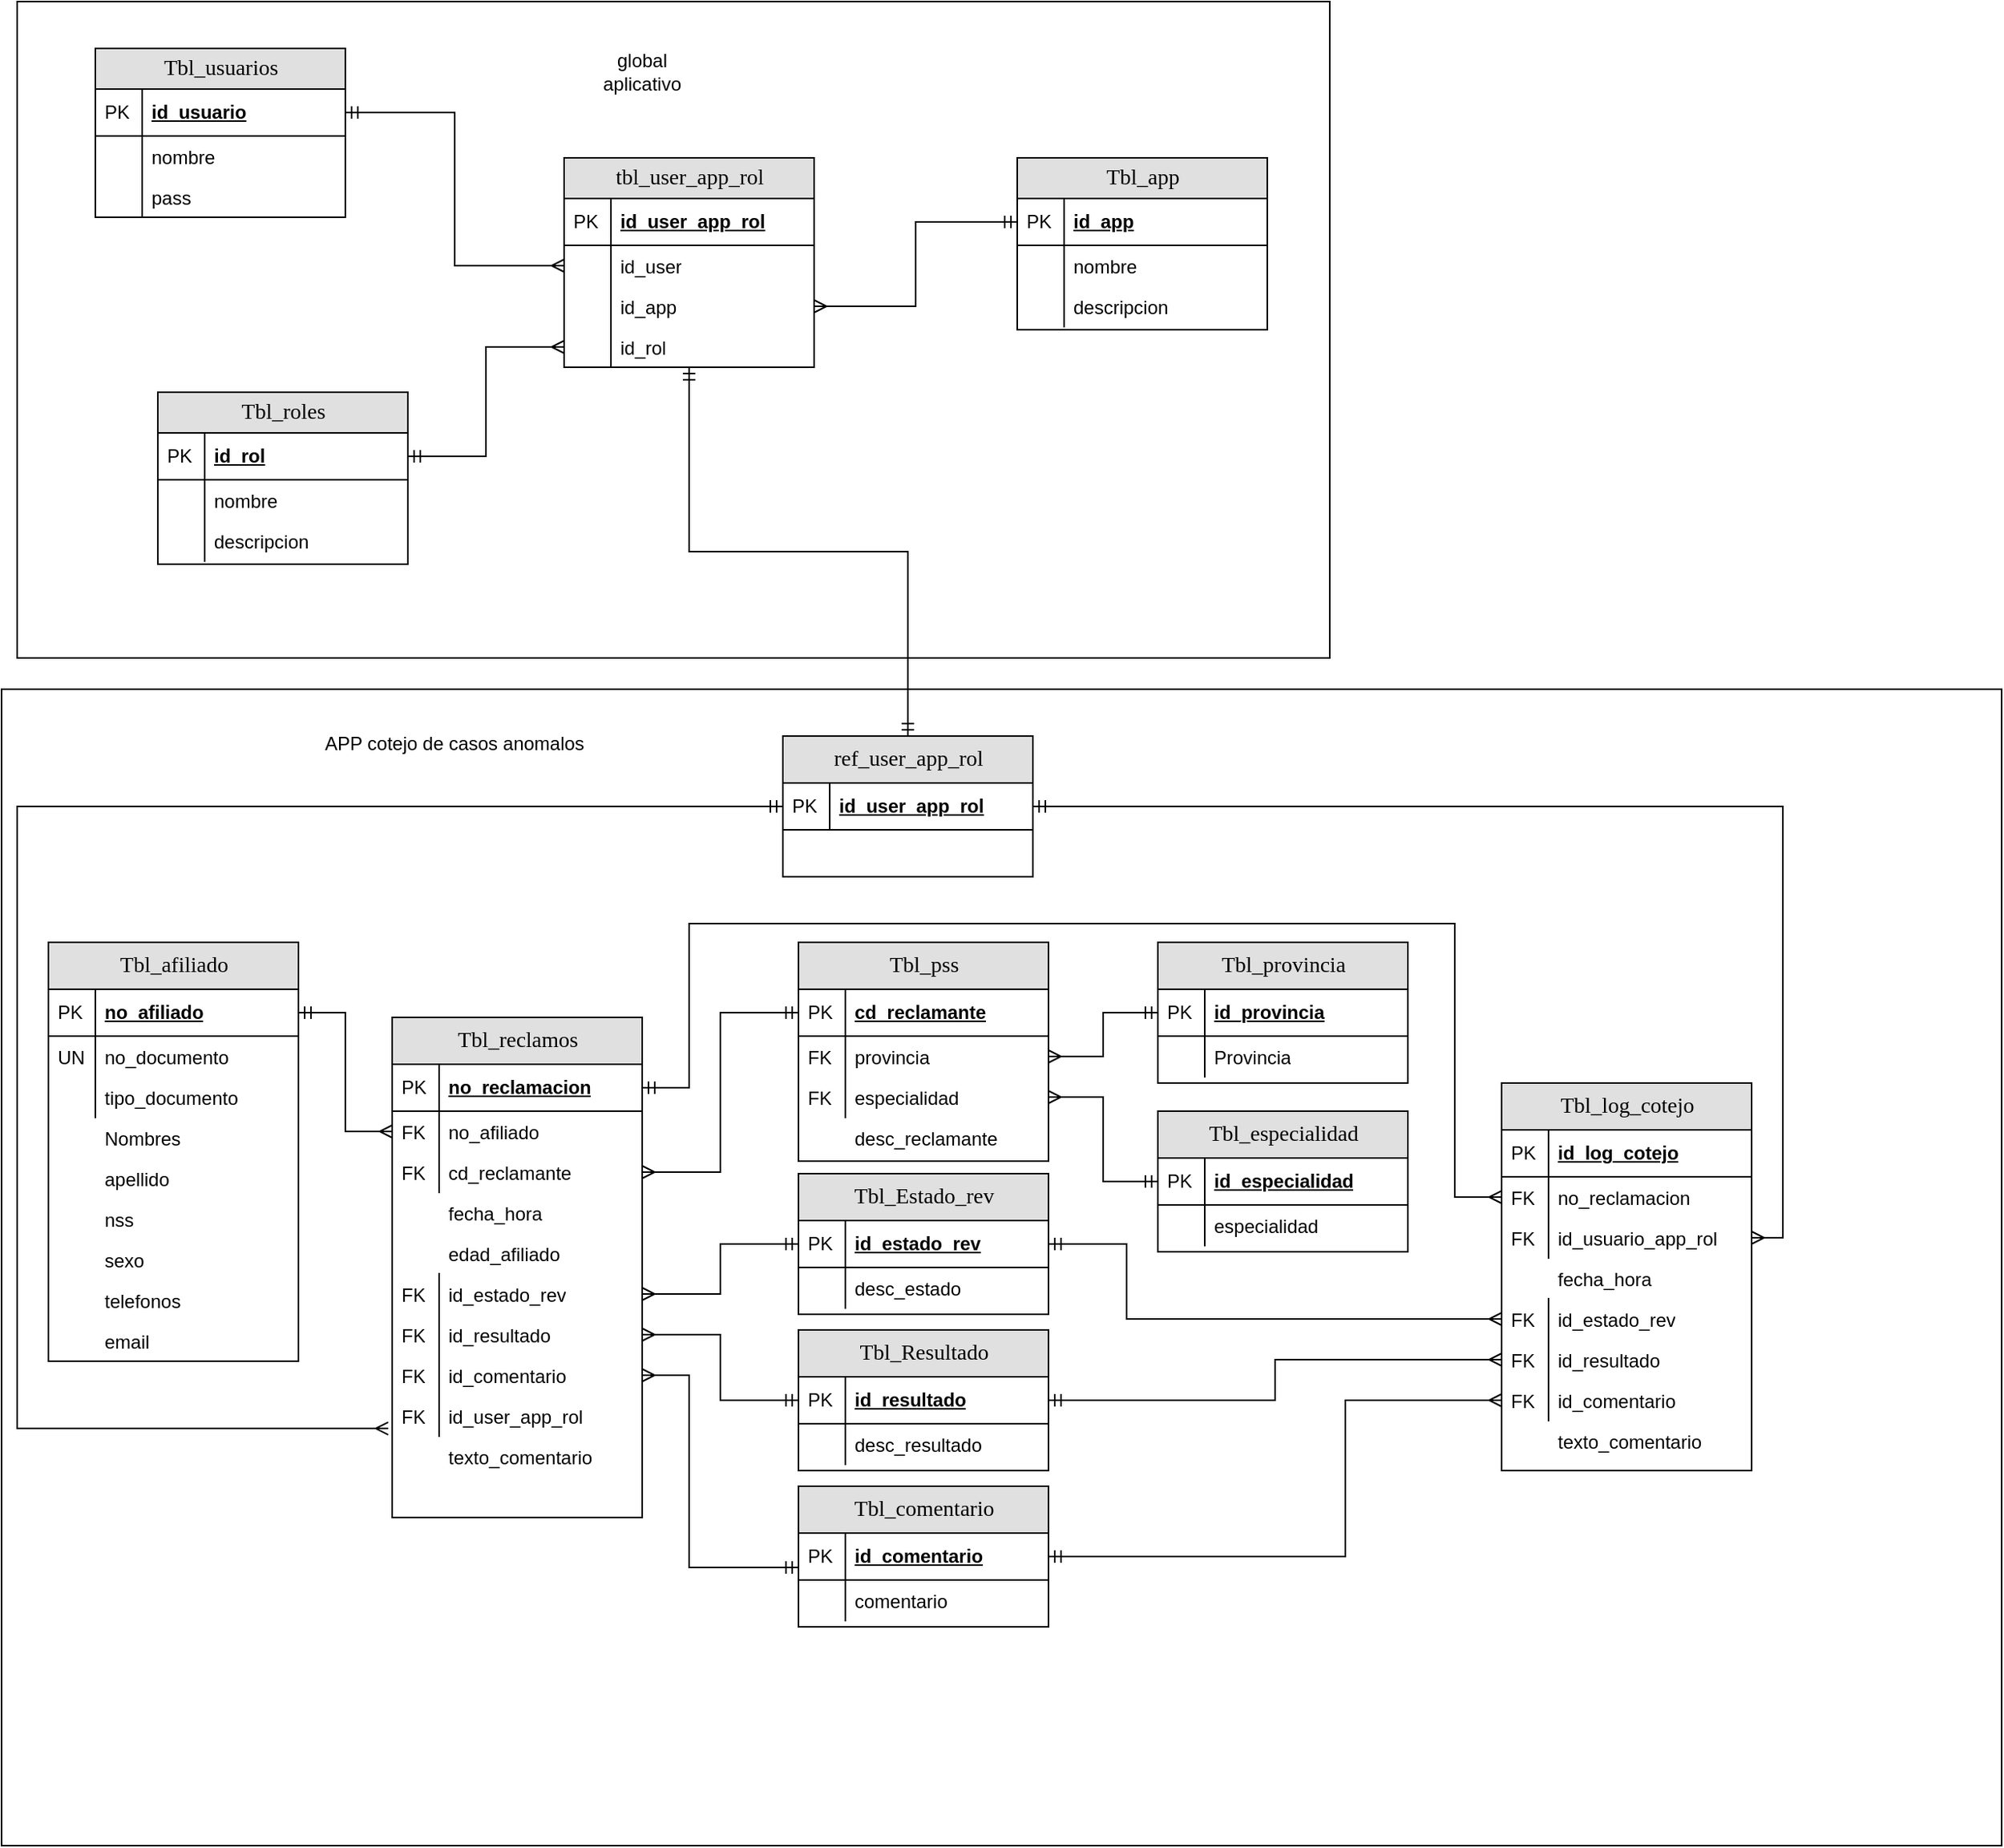 <mxfile version="20.4.0" type="github">
  <diagram name="Page-1" id="e56a1550-8fbb-45ad-956c-1786394a9013">
    <mxGraphModel dx="2089" dy="551" grid="1" gridSize="10" guides="1" tooltips="1" connect="1" arrows="1" fold="1" page="1" pageScale="1" pageWidth="1100" pageHeight="850" background="none" math="0" shadow="0">
      <root>
        <mxCell id="0" />
        <mxCell id="1" parent="0" />
        <mxCell id="L7AcIpmexxiLPB3PAzDh-18" value="" style="rounded=0;whiteSpace=wrap;html=1;" parent="1" vertex="1">
          <mxGeometry x="-40" y="440" width="1280" height="740" as="geometry" />
        </mxCell>
        <mxCell id="L7AcIpmexxiLPB3PAzDh-16" value="" style="rounded=0;whiteSpace=wrap;html=1;" parent="1" vertex="1">
          <mxGeometry x="-30" width="840" height="420" as="geometry" />
        </mxCell>
        <mxCell id="2e49270ec7c68f3f-8" value="Tbl_app" style="swimlane;html=1;fontStyle=0;childLayout=stackLayout;horizontal=1;startSize=26;fillColor=#e0e0e0;horizontalStack=0;resizeParent=1;resizeLast=0;collapsible=1;marginBottom=0;swimlaneFillColor=#ffffff;align=center;rounded=0;shadow=0;comic=0;labelBackgroundColor=none;strokeWidth=1;fontFamily=Verdana;fontSize=14;swimlaneLine=1;" parent="1" vertex="1">
          <mxGeometry x="610" y="100" width="160" height="110" as="geometry" />
        </mxCell>
        <mxCell id="2e49270ec7c68f3f-9" value="id_app" style="shape=partialRectangle;top=0;left=0;right=0;bottom=1;html=1;align=left;verticalAlign=middle;fillColor=none;spacingLeft=34;spacingRight=4;whiteSpace=wrap;overflow=hidden;rotatable=0;points=[[0,0.5],[1,0.5]];portConstraint=eastwest;dropTarget=0;fontStyle=5;" parent="2e49270ec7c68f3f-8" vertex="1">
          <mxGeometry y="26" width="160" height="30" as="geometry" />
        </mxCell>
        <mxCell id="2e49270ec7c68f3f-10" value="PK" style="shape=partialRectangle;top=0;left=0;bottom=0;html=1;fillColor=none;align=left;verticalAlign=middle;spacingLeft=4;spacingRight=4;whiteSpace=wrap;overflow=hidden;rotatable=0;points=[];portConstraint=eastwest;part=1;" parent="2e49270ec7c68f3f-9" vertex="1" connectable="0">
          <mxGeometry width="30" height="30" as="geometry" />
        </mxCell>
        <mxCell id="2e49270ec7c68f3f-11" value="nombre" style="shape=partialRectangle;top=0;left=0;right=0;bottom=0;html=1;align=left;verticalAlign=top;fillColor=none;spacingLeft=34;spacingRight=4;whiteSpace=wrap;overflow=hidden;rotatable=0;points=[[0,0.5],[1,0.5]];portConstraint=eastwest;dropTarget=0;" parent="2e49270ec7c68f3f-8" vertex="1">
          <mxGeometry y="56" width="160" height="26" as="geometry" />
        </mxCell>
        <mxCell id="2e49270ec7c68f3f-12" value="" style="shape=partialRectangle;top=0;left=0;bottom=0;html=1;fillColor=none;align=left;verticalAlign=top;spacingLeft=4;spacingRight=4;whiteSpace=wrap;overflow=hidden;rotatable=0;points=[];portConstraint=eastwest;part=1;" parent="2e49270ec7c68f3f-11" vertex="1" connectable="0">
          <mxGeometry width="30" height="26" as="geometry" />
        </mxCell>
        <mxCell id="2e49270ec7c68f3f-13" value="descripcion" style="shape=partialRectangle;top=0;left=0;right=0;bottom=0;html=1;align=left;verticalAlign=top;fillColor=none;spacingLeft=34;spacingRight=4;whiteSpace=wrap;overflow=hidden;rotatable=0;points=[[0,0.5],[1,0.5]];portConstraint=eastwest;dropTarget=0;" parent="2e49270ec7c68f3f-8" vertex="1">
          <mxGeometry y="82" width="160" height="26" as="geometry" />
        </mxCell>
        <mxCell id="2e49270ec7c68f3f-14" value="" style="shape=partialRectangle;top=0;left=0;bottom=0;html=1;fillColor=none;align=left;verticalAlign=top;spacingLeft=4;spacingRight=4;whiteSpace=wrap;overflow=hidden;rotatable=0;points=[];portConstraint=eastwest;part=1;" parent="2e49270ec7c68f3f-13" vertex="1" connectable="0">
          <mxGeometry width="30" height="26" as="geometry" />
        </mxCell>
        <mxCell id="2e49270ec7c68f3f-19" value="Tbl_roles" style="swimlane;html=1;fontStyle=0;childLayout=stackLayout;horizontal=1;startSize=26;fillColor=#e0e0e0;horizontalStack=0;resizeParent=1;resizeLast=0;collapsible=1;marginBottom=0;swimlaneFillColor=#ffffff;align=center;rounded=0;shadow=0;comic=0;labelBackgroundColor=none;strokeWidth=1;fontFamily=Verdana;fontSize=14" parent="1" vertex="1">
          <mxGeometry x="60" y="250" width="160" height="110" as="geometry" />
        </mxCell>
        <mxCell id="2e49270ec7c68f3f-20" value="id_rol" style="shape=partialRectangle;top=0;left=0;right=0;bottom=1;html=1;align=left;verticalAlign=middle;fillColor=none;spacingLeft=34;spacingRight=4;whiteSpace=wrap;overflow=hidden;rotatable=0;points=[[0,0.5],[1,0.5]];portConstraint=eastwest;dropTarget=0;fontStyle=5;" parent="2e49270ec7c68f3f-19" vertex="1">
          <mxGeometry y="26" width="160" height="30" as="geometry" />
        </mxCell>
        <mxCell id="2e49270ec7c68f3f-21" value="PK" style="shape=partialRectangle;top=0;left=0;bottom=0;html=1;fillColor=none;align=left;verticalAlign=middle;spacingLeft=4;spacingRight=4;whiteSpace=wrap;overflow=hidden;rotatable=0;points=[];portConstraint=eastwest;part=1;" parent="2e49270ec7c68f3f-20" vertex="1" connectable="0">
          <mxGeometry width="30" height="30" as="geometry" />
        </mxCell>
        <mxCell id="2e49270ec7c68f3f-22" value="nombre" style="shape=partialRectangle;top=0;left=0;right=0;bottom=0;html=1;align=left;verticalAlign=top;fillColor=none;spacingLeft=34;spacingRight=4;whiteSpace=wrap;overflow=hidden;rotatable=0;points=[[0,0.5],[1,0.5]];portConstraint=eastwest;dropTarget=0;" parent="2e49270ec7c68f3f-19" vertex="1">
          <mxGeometry y="56" width="160" height="26" as="geometry" />
        </mxCell>
        <mxCell id="2e49270ec7c68f3f-23" value="" style="shape=partialRectangle;top=0;left=0;bottom=0;html=1;fillColor=none;align=left;verticalAlign=top;spacingLeft=4;spacingRight=4;whiteSpace=wrap;overflow=hidden;rotatable=0;points=[];portConstraint=eastwest;part=1;" parent="2e49270ec7c68f3f-22" vertex="1" connectable="0">
          <mxGeometry width="30" height="26" as="geometry" />
        </mxCell>
        <mxCell id="2e49270ec7c68f3f-24" value="descripcion" style="shape=partialRectangle;top=0;left=0;right=0;bottom=0;html=1;align=left;verticalAlign=top;fillColor=none;spacingLeft=34;spacingRight=4;whiteSpace=wrap;overflow=hidden;rotatable=0;points=[[0,0.5],[1,0.5]];portConstraint=eastwest;dropTarget=0;" parent="2e49270ec7c68f3f-19" vertex="1">
          <mxGeometry y="82" width="160" height="26" as="geometry" />
        </mxCell>
        <mxCell id="2e49270ec7c68f3f-25" value="" style="shape=partialRectangle;top=0;left=0;bottom=0;html=1;fillColor=none;align=left;verticalAlign=top;spacingLeft=4;spacingRight=4;whiteSpace=wrap;overflow=hidden;rotatable=0;points=[];portConstraint=eastwest;part=1;" parent="2e49270ec7c68f3f-24" vertex="1" connectable="0">
          <mxGeometry width="30" height="26" as="geometry" />
        </mxCell>
        <mxCell id="L7AcIpmexxiLPB3PAzDh-12" style="edgeStyle=orthogonalEdgeStyle;rounded=0;orthogonalLoop=1;jettySize=auto;html=1;strokeColor=default;endArrow=ERmany;endFill=0;startArrow=ERmandOne;startFill=0;exitX=1;exitY=0.5;exitDx=0;exitDy=0;" parent="1" source="2e49270ec7c68f3f-81" target="L7AcIpmexxiLPB3PAzDh-4" edge="1">
          <mxGeometry relative="1" as="geometry">
            <Array as="points">
              <mxPoint x="250" y="71" />
              <mxPoint x="250" y="169" />
            </Array>
          </mxGeometry>
        </mxCell>
        <mxCell id="2e49270ec7c68f3f-80" value="Tbl_usuarios" style="swimlane;html=1;fontStyle=0;childLayout=stackLayout;horizontal=1;startSize=26;fillColor=#e0e0e0;horizontalStack=0;resizeParent=1;resizeLast=0;collapsible=1;marginBottom=0;swimlaneFillColor=#ffffff;align=center;rounded=0;shadow=0;comic=0;labelBackgroundColor=none;strokeWidth=1;fontFamily=Verdana;fontSize=14" parent="1" vertex="1">
          <mxGeometry x="20" y="30" width="160" height="108" as="geometry" />
        </mxCell>
        <mxCell id="2e49270ec7c68f3f-81" value="id_usuario" style="shape=partialRectangle;top=0;left=0;right=0;bottom=1;html=1;align=left;verticalAlign=middle;fillColor=none;spacingLeft=34;spacingRight=4;whiteSpace=wrap;overflow=hidden;rotatable=0;points=[[0,0.5],[1,0.5]];portConstraint=eastwest;dropTarget=0;fontStyle=5;" parent="2e49270ec7c68f3f-80" vertex="1">
          <mxGeometry y="26" width="160" height="30" as="geometry" />
        </mxCell>
        <mxCell id="2e49270ec7c68f3f-82" value="PK" style="shape=partialRectangle;top=0;left=0;bottom=0;html=1;fillColor=none;align=left;verticalAlign=middle;spacingLeft=4;spacingRight=4;whiteSpace=wrap;overflow=hidden;rotatable=0;points=[];portConstraint=eastwest;part=1;" parent="2e49270ec7c68f3f-81" vertex="1" connectable="0">
          <mxGeometry width="30" height="30" as="geometry" />
        </mxCell>
        <mxCell id="2e49270ec7c68f3f-83" value="nombre" style="shape=partialRectangle;top=0;left=0;right=0;bottom=0;html=1;align=left;verticalAlign=top;fillColor=none;spacingLeft=34;spacingRight=4;whiteSpace=wrap;overflow=hidden;rotatable=0;points=[[0,0.5],[1,0.5]];portConstraint=eastwest;dropTarget=0;" parent="2e49270ec7c68f3f-80" vertex="1">
          <mxGeometry y="56" width="160" height="26" as="geometry" />
        </mxCell>
        <mxCell id="2e49270ec7c68f3f-84" value="" style="shape=partialRectangle;top=0;left=0;bottom=0;html=1;fillColor=none;align=left;verticalAlign=top;spacingLeft=4;spacingRight=4;whiteSpace=wrap;overflow=hidden;rotatable=0;points=[];portConstraint=eastwest;part=1;" parent="2e49270ec7c68f3f-83" vertex="1" connectable="0">
          <mxGeometry width="30" height="26" as="geometry" />
        </mxCell>
        <mxCell id="2e49270ec7c68f3f-85" value="pass" style="shape=partialRectangle;top=0;left=0;right=0;bottom=0;html=1;align=left;verticalAlign=top;fillColor=none;spacingLeft=34;spacingRight=4;whiteSpace=wrap;overflow=hidden;rotatable=0;points=[[0,0.5],[1,0.5]];portConstraint=eastwest;dropTarget=0;" parent="2e49270ec7c68f3f-80" vertex="1">
          <mxGeometry y="82" width="160" height="26" as="geometry" />
        </mxCell>
        <mxCell id="2e49270ec7c68f3f-86" value="" style="shape=partialRectangle;top=0;left=0;bottom=0;html=1;fillColor=none;align=left;verticalAlign=top;spacingLeft=4;spacingRight=4;whiteSpace=wrap;overflow=hidden;rotatable=0;points=[];portConstraint=eastwest;part=1;" parent="2e49270ec7c68f3f-85" vertex="1" connectable="0">
          <mxGeometry width="30" height="26" as="geometry" />
        </mxCell>
        <mxCell id="FciykkPX_M9olbST1Qr6-123" style="edgeStyle=orthogonalEdgeStyle;rounded=0;orthogonalLoop=1;jettySize=auto;html=1;startArrow=ERmandOne;startFill=0;endArrow=ERmandOne;endFill=0;" edge="1" parent="1" source="L7AcIpmexxiLPB3PAzDh-1" target="FciykkPX_M9olbST1Qr6-114">
          <mxGeometry relative="1" as="geometry" />
        </mxCell>
        <mxCell id="L7AcIpmexxiLPB3PAzDh-1" value="tbl_user_app_rol" style="swimlane;html=1;fontStyle=0;childLayout=stackLayout;horizontal=1;startSize=26;fillColor=#e0e0e0;horizontalStack=0;resizeParent=1;resizeLast=0;collapsible=1;marginBottom=0;swimlaneFillColor=#ffffff;align=center;rounded=0;shadow=0;comic=0;labelBackgroundColor=none;strokeWidth=1;fontFamily=Verdana;fontSize=14" parent="1" vertex="1">
          <mxGeometry x="320" y="100" width="160" height="134" as="geometry" />
        </mxCell>
        <mxCell id="L7AcIpmexxiLPB3PAzDh-2" value="id_user_app_rol" style="shape=partialRectangle;top=0;left=0;right=0;bottom=1;html=1;align=left;verticalAlign=middle;fillColor=none;spacingLeft=34;spacingRight=4;whiteSpace=wrap;overflow=hidden;rotatable=0;points=[[0,0.5],[1,0.5]];portConstraint=eastwest;dropTarget=0;fontStyle=5;" parent="L7AcIpmexxiLPB3PAzDh-1" vertex="1">
          <mxGeometry y="26" width="160" height="30" as="geometry" />
        </mxCell>
        <mxCell id="L7AcIpmexxiLPB3PAzDh-3" value="PK" style="shape=partialRectangle;top=0;left=0;bottom=0;html=1;fillColor=none;align=left;verticalAlign=middle;spacingLeft=4;spacingRight=4;whiteSpace=wrap;overflow=hidden;rotatable=0;points=[];portConstraint=eastwest;part=1;" parent="L7AcIpmexxiLPB3PAzDh-2" vertex="1" connectable="0">
          <mxGeometry width="30" height="30" as="geometry" />
        </mxCell>
        <mxCell id="L7AcIpmexxiLPB3PAzDh-4" value="id_user" style="shape=partialRectangle;top=0;left=0;right=0;bottom=0;html=1;align=left;verticalAlign=top;fillColor=none;spacingLeft=34;spacingRight=4;whiteSpace=wrap;overflow=hidden;rotatable=0;points=[[0,0.5],[1,0.5]];portConstraint=eastwest;dropTarget=0;" parent="L7AcIpmexxiLPB3PAzDh-1" vertex="1">
          <mxGeometry y="56" width="160" height="26" as="geometry" />
        </mxCell>
        <mxCell id="L7AcIpmexxiLPB3PAzDh-5" value="" style="shape=partialRectangle;top=0;left=0;bottom=0;html=1;fillColor=none;align=left;verticalAlign=top;spacingLeft=4;spacingRight=4;whiteSpace=wrap;overflow=hidden;rotatable=0;points=[];portConstraint=eastwest;part=1;" parent="L7AcIpmexxiLPB3PAzDh-4" vertex="1" connectable="0">
          <mxGeometry width="30" height="26" as="geometry" />
        </mxCell>
        <mxCell id="L7AcIpmexxiLPB3PAzDh-6" value="id_app" style="shape=partialRectangle;top=0;left=0;right=0;bottom=0;html=1;align=left;verticalAlign=top;fillColor=none;spacingLeft=34;spacingRight=4;whiteSpace=wrap;overflow=hidden;rotatable=0;points=[[0,0.5],[1,0.5]];portConstraint=eastwest;dropTarget=0;" parent="L7AcIpmexxiLPB3PAzDh-1" vertex="1">
          <mxGeometry y="82" width="160" height="26" as="geometry" />
        </mxCell>
        <mxCell id="L7AcIpmexxiLPB3PAzDh-7" value="" style="shape=partialRectangle;top=0;left=0;bottom=0;html=1;fillColor=none;align=left;verticalAlign=top;spacingLeft=4;spacingRight=4;whiteSpace=wrap;overflow=hidden;rotatable=0;points=[];portConstraint=eastwest;part=1;" parent="L7AcIpmexxiLPB3PAzDh-6" vertex="1" connectable="0">
          <mxGeometry width="30" height="26" as="geometry" />
        </mxCell>
        <mxCell id="L7AcIpmexxiLPB3PAzDh-8" value="id_rol" style="shape=partialRectangle;top=0;left=0;right=0;bottom=0;html=1;align=left;verticalAlign=top;fillColor=none;spacingLeft=34;spacingRight=4;whiteSpace=wrap;overflow=hidden;rotatable=0;points=[[0,0.5],[1,0.5]];portConstraint=eastwest;dropTarget=0;" parent="L7AcIpmexxiLPB3PAzDh-1" vertex="1">
          <mxGeometry y="108" width="160" height="26" as="geometry" />
        </mxCell>
        <mxCell id="L7AcIpmexxiLPB3PAzDh-9" value="" style="shape=partialRectangle;top=0;left=0;bottom=0;html=1;fillColor=none;align=left;verticalAlign=top;spacingLeft=4;spacingRight=4;whiteSpace=wrap;overflow=hidden;rotatable=0;points=[];portConstraint=eastwest;part=1;" parent="L7AcIpmexxiLPB3PAzDh-8" vertex="1" connectable="0">
          <mxGeometry width="30" height="26" as="geometry" />
        </mxCell>
        <mxCell id="L7AcIpmexxiLPB3PAzDh-13" style="edgeStyle=orthogonalEdgeStyle;rounded=0;orthogonalLoop=1;jettySize=auto;html=1;entryX=1;entryY=0.5;entryDx=0;entryDy=0;startArrow=ERmandOne;startFill=0;endArrow=ERmany;endFill=0;strokeColor=default;" parent="1" source="2e49270ec7c68f3f-9" target="L7AcIpmexxiLPB3PAzDh-6" edge="1">
          <mxGeometry relative="1" as="geometry" />
        </mxCell>
        <mxCell id="L7AcIpmexxiLPB3PAzDh-14" style="edgeStyle=orthogonalEdgeStyle;rounded=0;orthogonalLoop=1;jettySize=auto;html=1;entryX=0;entryY=0.5;entryDx=0;entryDy=0;startArrow=ERmandOne;startFill=0;endArrow=ERmany;endFill=0;strokeColor=default;" parent="1" source="2e49270ec7c68f3f-20" target="L7AcIpmexxiLPB3PAzDh-8" edge="1">
          <mxGeometry relative="1" as="geometry" />
        </mxCell>
        <mxCell id="L7AcIpmexxiLPB3PAzDh-17" value="global aplicativo" style="text;html=1;strokeColor=none;fillColor=none;align=center;verticalAlign=middle;whiteSpace=wrap;rounded=0;" parent="1" vertex="1">
          <mxGeometry x="340" y="30" width="60" height="30" as="geometry" />
        </mxCell>
        <mxCell id="L7AcIpmexxiLPB3PAzDh-19" value="APP cotejo de casos anomalos" style="text;html=1;strokeColor=none;fillColor=none;align=center;verticalAlign=middle;whiteSpace=wrap;rounded=0;" parent="1" vertex="1">
          <mxGeometry x="160" y="460" width="180" height="30" as="geometry" />
        </mxCell>
        <mxCell id="L7AcIpmexxiLPB3PAzDh-21" value="Tbl_afiliado" style="swimlane;html=1;fontStyle=0;childLayout=stackLayout;horizontal=1;startSize=30;fillColor=#e0e0e0;horizontalStack=0;resizeParent=1;resizeLast=0;collapsible=1;marginBottom=0;swimlaneFillColor=#ffffff;align=center;rounded=0;shadow=0;comic=0;labelBackgroundColor=none;strokeWidth=1;fontFamily=Verdana;fontSize=14" parent="1" vertex="1">
          <mxGeometry x="-10" y="602" width="160" height="268" as="geometry" />
        </mxCell>
        <mxCell id="L7AcIpmexxiLPB3PAzDh-22" value="no_afiliado" style="shape=partialRectangle;top=0;left=0;right=0;bottom=1;html=1;align=left;verticalAlign=middle;fillColor=none;spacingLeft=34;spacingRight=4;whiteSpace=wrap;overflow=hidden;rotatable=0;points=[[0,0.5],[1,0.5]];portConstraint=eastwest;dropTarget=0;fontStyle=5;" parent="L7AcIpmexxiLPB3PAzDh-21" vertex="1">
          <mxGeometry y="30" width="160" height="30" as="geometry" />
        </mxCell>
        <mxCell id="L7AcIpmexxiLPB3PAzDh-23" value="PK" style="shape=partialRectangle;top=0;left=0;bottom=0;html=1;fillColor=none;align=left;verticalAlign=middle;spacingLeft=4;spacingRight=4;whiteSpace=wrap;overflow=hidden;rotatable=0;points=[];portConstraint=eastwest;part=1;" parent="L7AcIpmexxiLPB3PAzDh-22" vertex="1" connectable="0">
          <mxGeometry width="30" height="30" as="geometry" />
        </mxCell>
        <mxCell id="L7AcIpmexxiLPB3PAzDh-24" value="no_documento" style="shape=partialRectangle;top=0;left=0;right=0;bottom=0;html=1;align=left;verticalAlign=top;fillColor=none;spacingLeft=34;spacingRight=4;whiteSpace=wrap;overflow=hidden;rotatable=0;points=[[0,0.5],[1,0.5]];portConstraint=eastwest;dropTarget=0;" parent="L7AcIpmexxiLPB3PAzDh-21" vertex="1">
          <mxGeometry y="60" width="160" height="26" as="geometry" />
        </mxCell>
        <mxCell id="L7AcIpmexxiLPB3PAzDh-25" value="UN" style="shape=partialRectangle;top=0;left=0;bottom=0;html=1;fillColor=none;align=left;verticalAlign=top;spacingLeft=4;spacingRight=4;whiteSpace=wrap;overflow=hidden;rotatable=0;points=[];portConstraint=eastwest;part=1;" parent="L7AcIpmexxiLPB3PAzDh-24" vertex="1" connectable="0">
          <mxGeometry width="30" height="26" as="geometry" />
        </mxCell>
        <mxCell id="L7AcIpmexxiLPB3PAzDh-26" value="tipo_documento" style="shape=partialRectangle;top=0;left=0;right=0;bottom=0;html=1;align=left;verticalAlign=top;fillColor=none;spacingLeft=34;spacingRight=4;whiteSpace=wrap;overflow=hidden;rotatable=0;points=[[0,0.5],[1,0.5]];portConstraint=eastwest;dropTarget=0;" parent="L7AcIpmexxiLPB3PAzDh-21" vertex="1">
          <mxGeometry y="86" width="160" height="26" as="geometry" />
        </mxCell>
        <mxCell id="L7AcIpmexxiLPB3PAzDh-27" value="" style="shape=partialRectangle;top=0;left=0;bottom=0;html=1;fillColor=none;align=left;verticalAlign=top;spacingLeft=4;spacingRight=4;whiteSpace=wrap;overflow=hidden;rotatable=0;points=[];portConstraint=eastwest;part=1;" parent="L7AcIpmexxiLPB3PAzDh-26" vertex="1" connectable="0">
          <mxGeometry width="30" height="26" as="geometry" />
        </mxCell>
        <mxCell id="FciykkPX_M9olbST1Qr6-3" value="Nombres" style="shape=partialRectangle;top=0;left=0;right=0;bottom=0;html=1;align=left;verticalAlign=top;fillColor=none;spacingLeft=34;spacingRight=4;whiteSpace=wrap;overflow=hidden;rotatable=0;points=[[0,0.5],[1,0.5]];portConstraint=eastwest;dropTarget=0;" vertex="1" parent="L7AcIpmexxiLPB3PAzDh-21">
          <mxGeometry y="112" width="160" height="26" as="geometry" />
        </mxCell>
        <mxCell id="FciykkPX_M9olbST1Qr6-4" value="apellido" style="shape=partialRectangle;top=0;left=0;right=0;bottom=0;html=1;align=left;verticalAlign=top;fillColor=none;spacingLeft=34;spacingRight=4;whiteSpace=wrap;overflow=hidden;rotatable=0;points=[[0,0.5],[1,0.5]];portConstraint=eastwest;dropTarget=0;" vertex="1" parent="L7AcIpmexxiLPB3PAzDh-21">
          <mxGeometry y="138" width="160" height="26" as="geometry" />
        </mxCell>
        <mxCell id="FciykkPX_M9olbST1Qr6-5" value="nss" style="shape=partialRectangle;top=0;left=0;right=0;bottom=0;html=1;align=left;verticalAlign=top;fillColor=none;spacingLeft=34;spacingRight=4;whiteSpace=wrap;overflow=hidden;rotatable=0;points=[[0,0.5],[1,0.5]];portConstraint=eastwest;dropTarget=0;" vertex="1" parent="L7AcIpmexxiLPB3PAzDh-21">
          <mxGeometry y="164" width="160" height="26" as="geometry" />
        </mxCell>
        <mxCell id="FciykkPX_M9olbST1Qr6-6" value="sexo" style="shape=partialRectangle;top=0;left=0;right=0;bottom=0;html=1;align=left;verticalAlign=top;fillColor=none;spacingLeft=34;spacingRight=4;whiteSpace=wrap;overflow=hidden;rotatable=0;points=[[0,0.5],[1,0.5]];portConstraint=eastwest;dropTarget=0;" vertex="1" parent="L7AcIpmexxiLPB3PAzDh-21">
          <mxGeometry y="190" width="160" height="26" as="geometry" />
        </mxCell>
        <mxCell id="FciykkPX_M9olbST1Qr6-7" value="telefonos" style="shape=partialRectangle;top=0;left=0;right=0;bottom=0;html=1;align=left;verticalAlign=top;fillColor=none;spacingLeft=34;spacingRight=4;whiteSpace=wrap;overflow=hidden;rotatable=0;points=[[0,0.5],[1,0.5]];portConstraint=eastwest;dropTarget=0;" vertex="1" parent="L7AcIpmexxiLPB3PAzDh-21">
          <mxGeometry y="216" width="160" height="26" as="geometry" />
        </mxCell>
        <mxCell id="FciykkPX_M9olbST1Qr6-8" value="email" style="shape=partialRectangle;top=0;left=0;right=0;bottom=0;html=1;align=left;verticalAlign=top;fillColor=none;spacingLeft=34;spacingRight=4;whiteSpace=wrap;overflow=hidden;rotatable=0;points=[[0,0.5],[1,0.5]];portConstraint=eastwest;dropTarget=0;" vertex="1" parent="L7AcIpmexxiLPB3PAzDh-21">
          <mxGeometry y="242" width="160" height="26" as="geometry" />
        </mxCell>
        <mxCell id="FciykkPX_M9olbST1Qr6-9" value="Tbl_pss" style="swimlane;html=1;fontStyle=0;childLayout=stackLayout;horizontal=1;startSize=30;fillColor=#e0e0e0;horizontalStack=0;resizeParent=1;resizeLast=0;collapsible=1;marginBottom=0;swimlaneFillColor=#ffffff;align=center;rounded=0;shadow=0;comic=0;labelBackgroundColor=none;strokeWidth=1;fontFamily=Verdana;fontSize=14" vertex="1" parent="1">
          <mxGeometry x="470" y="602" width="160" height="140" as="geometry" />
        </mxCell>
        <mxCell id="FciykkPX_M9olbST1Qr6-10" value="cd_reclamante" style="shape=partialRectangle;top=0;left=0;right=0;bottom=1;html=1;align=left;verticalAlign=middle;fillColor=none;spacingLeft=34;spacingRight=4;whiteSpace=wrap;overflow=hidden;rotatable=0;points=[[0,0.5],[1,0.5]];portConstraint=eastwest;dropTarget=0;fontStyle=5;" vertex="1" parent="FciykkPX_M9olbST1Qr6-9">
          <mxGeometry y="30" width="160" height="30" as="geometry" />
        </mxCell>
        <mxCell id="FciykkPX_M9olbST1Qr6-11" value="PK" style="shape=partialRectangle;top=0;left=0;bottom=0;html=1;fillColor=none;align=left;verticalAlign=middle;spacingLeft=4;spacingRight=4;whiteSpace=wrap;overflow=hidden;rotatable=0;points=[];portConstraint=eastwest;part=1;" vertex="1" connectable="0" parent="FciykkPX_M9olbST1Qr6-10">
          <mxGeometry width="30" height="30" as="geometry" />
        </mxCell>
        <mxCell id="FciykkPX_M9olbST1Qr6-12" value="provincia" style="shape=partialRectangle;top=0;left=0;right=0;bottom=0;html=1;align=left;verticalAlign=top;fillColor=none;spacingLeft=34;spacingRight=4;whiteSpace=wrap;overflow=hidden;rotatable=0;points=[[0,0.5],[1,0.5]];portConstraint=eastwest;dropTarget=0;" vertex="1" parent="FciykkPX_M9olbST1Qr6-9">
          <mxGeometry y="60" width="160" height="26" as="geometry" />
        </mxCell>
        <mxCell id="FciykkPX_M9olbST1Qr6-13" value="FK" style="shape=partialRectangle;top=0;left=0;bottom=0;html=1;fillColor=none;align=left;verticalAlign=top;spacingLeft=4;spacingRight=4;whiteSpace=wrap;overflow=hidden;rotatable=0;points=[];portConstraint=eastwest;part=1;" vertex="1" connectable="0" parent="FciykkPX_M9olbST1Qr6-12">
          <mxGeometry width="30" height="26" as="geometry" />
        </mxCell>
        <mxCell id="FciykkPX_M9olbST1Qr6-14" value="especialidad" style="shape=partialRectangle;top=0;left=0;right=0;bottom=0;html=1;align=left;verticalAlign=top;fillColor=none;spacingLeft=34;spacingRight=4;whiteSpace=wrap;overflow=hidden;rotatable=0;points=[[0,0.5],[1,0.5]];portConstraint=eastwest;dropTarget=0;" vertex="1" parent="FciykkPX_M9olbST1Qr6-9">
          <mxGeometry y="86" width="160" height="26" as="geometry" />
        </mxCell>
        <mxCell id="FciykkPX_M9olbST1Qr6-15" value="FK" style="shape=partialRectangle;top=0;left=0;bottom=0;html=1;fillColor=none;align=left;verticalAlign=top;spacingLeft=4;spacingRight=4;whiteSpace=wrap;overflow=hidden;rotatable=0;points=[];portConstraint=eastwest;part=1;" vertex="1" connectable="0" parent="FciykkPX_M9olbST1Qr6-14">
          <mxGeometry width="30" height="26" as="geometry" />
        </mxCell>
        <mxCell id="FciykkPX_M9olbST1Qr6-16" value="desc_reclamante" style="shape=partialRectangle;top=0;left=0;right=0;bottom=0;html=1;align=left;verticalAlign=top;fillColor=none;spacingLeft=34;spacingRight=4;whiteSpace=wrap;overflow=hidden;rotatable=0;points=[[0,0.5],[1,0.5]];portConstraint=eastwest;dropTarget=0;" vertex="1" parent="FciykkPX_M9olbST1Qr6-9">
          <mxGeometry y="112" width="160" height="26" as="geometry" />
        </mxCell>
        <mxCell id="FciykkPX_M9olbST1Qr6-80" style="edgeStyle=orthogonalEdgeStyle;rounded=0;orthogonalLoop=1;jettySize=auto;html=1;startArrow=ERmandOne;startFill=0;endArrow=ERmany;endFill=0;" edge="1" parent="1" source="FciykkPX_M9olbST1Qr6-23" target="FciykkPX_M9olbST1Qr6-12">
          <mxGeometry relative="1" as="geometry" />
        </mxCell>
        <mxCell id="FciykkPX_M9olbST1Qr6-23" value="Tbl_provincia" style="swimlane;html=1;fontStyle=0;childLayout=stackLayout;horizontal=1;startSize=30;fillColor=#e0e0e0;horizontalStack=0;resizeParent=1;resizeLast=0;collapsible=1;marginBottom=0;swimlaneFillColor=#ffffff;align=center;rounded=0;shadow=0;comic=0;labelBackgroundColor=none;strokeWidth=1;fontFamily=Verdana;fontSize=14" vertex="1" parent="1">
          <mxGeometry x="700" y="602" width="160" height="90" as="geometry" />
        </mxCell>
        <mxCell id="FciykkPX_M9olbST1Qr6-24" value="id_provincia" style="shape=partialRectangle;top=0;left=0;right=0;bottom=1;html=1;align=left;verticalAlign=middle;fillColor=none;spacingLeft=34;spacingRight=4;whiteSpace=wrap;overflow=hidden;rotatable=0;points=[[0,0.5],[1,0.5]];portConstraint=eastwest;dropTarget=0;fontStyle=5;" vertex="1" parent="FciykkPX_M9olbST1Qr6-23">
          <mxGeometry y="30" width="160" height="30" as="geometry" />
        </mxCell>
        <mxCell id="FciykkPX_M9olbST1Qr6-25" value="PK" style="shape=partialRectangle;top=0;left=0;bottom=0;html=1;fillColor=none;align=left;verticalAlign=middle;spacingLeft=4;spacingRight=4;whiteSpace=wrap;overflow=hidden;rotatable=0;points=[];portConstraint=eastwest;part=1;" vertex="1" connectable="0" parent="FciykkPX_M9olbST1Qr6-24">
          <mxGeometry width="30" height="30" as="geometry" />
        </mxCell>
        <mxCell id="FciykkPX_M9olbST1Qr6-28" value="Provincia" style="shape=partialRectangle;top=0;left=0;right=0;bottom=0;html=1;align=left;verticalAlign=top;fillColor=none;spacingLeft=34;spacingRight=4;whiteSpace=wrap;overflow=hidden;rotatable=0;points=[[0,0.5],[1,0.5]];portConstraint=eastwest;dropTarget=0;" vertex="1" parent="FciykkPX_M9olbST1Qr6-23">
          <mxGeometry y="60" width="160" height="26" as="geometry" />
        </mxCell>
        <mxCell id="FciykkPX_M9olbST1Qr6-29" value="" style="shape=partialRectangle;top=0;left=0;bottom=0;html=1;fillColor=none;align=left;verticalAlign=top;spacingLeft=4;spacingRight=4;whiteSpace=wrap;overflow=hidden;rotatable=0;points=[];portConstraint=eastwest;part=1;" vertex="1" connectable="0" parent="FciykkPX_M9olbST1Qr6-28">
          <mxGeometry width="30" height="26" as="geometry" />
        </mxCell>
        <mxCell id="FciykkPX_M9olbST1Qr6-31" value="Tbl_especialidad" style="swimlane;html=1;fontStyle=0;childLayout=stackLayout;horizontal=1;startSize=30;fillColor=#e0e0e0;horizontalStack=0;resizeParent=1;resizeLast=0;collapsible=1;marginBottom=0;swimlaneFillColor=#ffffff;align=center;rounded=0;shadow=0;comic=0;labelBackgroundColor=none;strokeWidth=1;fontFamily=Verdana;fontSize=14" vertex="1" parent="1">
          <mxGeometry x="700" y="710" width="160" height="90" as="geometry" />
        </mxCell>
        <mxCell id="FciykkPX_M9olbST1Qr6-32" value="id_especialidad" style="shape=partialRectangle;top=0;left=0;right=0;bottom=1;html=1;align=left;verticalAlign=middle;fillColor=none;spacingLeft=34;spacingRight=4;whiteSpace=wrap;overflow=hidden;rotatable=0;points=[[0,0.5],[1,0.5]];portConstraint=eastwest;dropTarget=0;fontStyle=5;" vertex="1" parent="FciykkPX_M9olbST1Qr6-31">
          <mxGeometry y="30" width="160" height="30" as="geometry" />
        </mxCell>
        <mxCell id="FciykkPX_M9olbST1Qr6-33" value="PK" style="shape=partialRectangle;top=0;left=0;bottom=0;html=1;fillColor=none;align=left;verticalAlign=middle;spacingLeft=4;spacingRight=4;whiteSpace=wrap;overflow=hidden;rotatable=0;points=[];portConstraint=eastwest;part=1;" vertex="1" connectable="0" parent="FciykkPX_M9olbST1Qr6-32">
          <mxGeometry width="30" height="30" as="geometry" />
        </mxCell>
        <mxCell id="FciykkPX_M9olbST1Qr6-34" value="especialidad" style="shape=partialRectangle;top=0;left=0;right=0;bottom=0;html=1;align=left;verticalAlign=top;fillColor=none;spacingLeft=34;spacingRight=4;whiteSpace=wrap;overflow=hidden;rotatable=0;points=[[0,0.5],[1,0.5]];portConstraint=eastwest;dropTarget=0;" vertex="1" parent="FciykkPX_M9olbST1Qr6-31">
          <mxGeometry y="60" width="160" height="26" as="geometry" />
        </mxCell>
        <mxCell id="FciykkPX_M9olbST1Qr6-35" value="" style="shape=partialRectangle;top=0;left=0;bottom=0;html=1;fillColor=none;align=left;verticalAlign=top;spacingLeft=4;spacingRight=4;whiteSpace=wrap;overflow=hidden;rotatable=0;points=[];portConstraint=eastwest;part=1;" vertex="1" connectable="0" parent="FciykkPX_M9olbST1Qr6-34">
          <mxGeometry width="30" height="26" as="geometry" />
        </mxCell>
        <mxCell id="FciykkPX_M9olbST1Qr6-36" value="Tbl_comentario" style="swimlane;html=1;fontStyle=0;childLayout=stackLayout;horizontal=1;startSize=30;fillColor=#e0e0e0;horizontalStack=0;resizeParent=1;resizeLast=0;collapsible=1;marginBottom=0;swimlaneFillColor=#ffffff;align=center;rounded=0;shadow=0;comic=0;labelBackgroundColor=none;strokeWidth=1;fontFamily=Verdana;fontSize=14" vertex="1" parent="1">
          <mxGeometry x="470" y="950" width="160" height="90" as="geometry" />
        </mxCell>
        <mxCell id="FciykkPX_M9olbST1Qr6-37" value="id_comentario" style="shape=partialRectangle;top=0;left=0;right=0;bottom=1;html=1;align=left;verticalAlign=middle;fillColor=none;spacingLeft=34;spacingRight=4;whiteSpace=wrap;overflow=hidden;rotatable=0;points=[[0,0.5],[1,0.5]];portConstraint=eastwest;dropTarget=0;fontStyle=5;" vertex="1" parent="FciykkPX_M9olbST1Qr6-36">
          <mxGeometry y="30" width="160" height="30" as="geometry" />
        </mxCell>
        <mxCell id="FciykkPX_M9olbST1Qr6-38" value="PK" style="shape=partialRectangle;top=0;left=0;bottom=0;html=1;fillColor=none;align=left;verticalAlign=middle;spacingLeft=4;spacingRight=4;whiteSpace=wrap;overflow=hidden;rotatable=0;points=[];portConstraint=eastwest;part=1;" vertex="1" connectable="0" parent="FciykkPX_M9olbST1Qr6-37">
          <mxGeometry width="30" height="30" as="geometry" />
        </mxCell>
        <mxCell id="FciykkPX_M9olbST1Qr6-39" value="comentario" style="shape=partialRectangle;top=0;left=0;right=0;bottom=0;html=1;align=left;verticalAlign=top;fillColor=none;spacingLeft=34;spacingRight=4;whiteSpace=wrap;overflow=hidden;rotatable=0;points=[[0,0.5],[1,0.5]];portConstraint=eastwest;dropTarget=0;" vertex="1" parent="FciykkPX_M9olbST1Qr6-36">
          <mxGeometry y="60" width="160" height="26" as="geometry" />
        </mxCell>
        <mxCell id="FciykkPX_M9olbST1Qr6-40" value="" style="shape=partialRectangle;top=0;left=0;bottom=0;html=1;fillColor=none;align=left;verticalAlign=top;spacingLeft=4;spacingRight=4;whiteSpace=wrap;overflow=hidden;rotatable=0;points=[];portConstraint=eastwest;part=1;" vertex="1" connectable="0" parent="FciykkPX_M9olbST1Qr6-39">
          <mxGeometry width="30" height="26" as="geometry" />
        </mxCell>
        <mxCell id="FciykkPX_M9olbST1Qr6-41" value="Tbl_Resultado" style="swimlane;html=1;fontStyle=0;childLayout=stackLayout;horizontal=1;startSize=30;fillColor=#e0e0e0;horizontalStack=0;resizeParent=1;resizeLast=0;collapsible=1;marginBottom=0;swimlaneFillColor=#ffffff;align=center;rounded=0;shadow=0;comic=0;labelBackgroundColor=none;strokeWidth=1;fontFamily=Verdana;fontSize=14" vertex="1" parent="1">
          <mxGeometry x="470" y="850" width="160" height="90" as="geometry" />
        </mxCell>
        <mxCell id="FciykkPX_M9olbST1Qr6-42" value="id_resultado" style="shape=partialRectangle;top=0;left=0;right=0;bottom=1;html=1;align=left;verticalAlign=middle;fillColor=none;spacingLeft=34;spacingRight=4;whiteSpace=wrap;overflow=hidden;rotatable=0;points=[[0,0.5],[1,0.5]];portConstraint=eastwest;dropTarget=0;fontStyle=5;" vertex="1" parent="FciykkPX_M9olbST1Qr6-41">
          <mxGeometry y="30" width="160" height="30" as="geometry" />
        </mxCell>
        <mxCell id="FciykkPX_M9olbST1Qr6-43" value="PK" style="shape=partialRectangle;top=0;left=0;bottom=0;html=1;fillColor=none;align=left;verticalAlign=middle;spacingLeft=4;spacingRight=4;whiteSpace=wrap;overflow=hidden;rotatable=0;points=[];portConstraint=eastwest;part=1;" vertex="1" connectable="0" parent="FciykkPX_M9olbST1Qr6-42">
          <mxGeometry width="30" height="30" as="geometry" />
        </mxCell>
        <mxCell id="FciykkPX_M9olbST1Qr6-44" value="desc_resultado" style="shape=partialRectangle;top=0;left=0;right=0;bottom=0;html=1;align=left;verticalAlign=top;fillColor=none;spacingLeft=34;spacingRight=4;whiteSpace=wrap;overflow=hidden;rotatable=0;points=[[0,0.5],[1,0.5]];portConstraint=eastwest;dropTarget=0;" vertex="1" parent="FciykkPX_M9olbST1Qr6-41">
          <mxGeometry y="60" width="160" height="26" as="geometry" />
        </mxCell>
        <mxCell id="FciykkPX_M9olbST1Qr6-45" value="" style="shape=partialRectangle;top=0;left=0;bottom=0;html=1;fillColor=none;align=left;verticalAlign=top;spacingLeft=4;spacingRight=4;whiteSpace=wrap;overflow=hidden;rotatable=0;points=[];portConstraint=eastwest;part=1;" vertex="1" connectable="0" parent="FciykkPX_M9olbST1Qr6-44">
          <mxGeometry width="30" height="26" as="geometry" />
        </mxCell>
        <mxCell id="FciykkPX_M9olbST1Qr6-46" value="Tbl_reclamos" style="swimlane;html=1;fontStyle=0;childLayout=stackLayout;horizontal=1;startSize=30;fillColor=#e0e0e0;horizontalStack=0;resizeParent=1;resizeLast=0;collapsible=1;marginBottom=0;swimlaneFillColor=#ffffff;align=center;rounded=0;shadow=0;comic=0;labelBackgroundColor=none;strokeWidth=1;fontFamily=Verdana;fontSize=14" vertex="1" parent="1">
          <mxGeometry x="210" y="650" width="160" height="320" as="geometry" />
        </mxCell>
        <mxCell id="FciykkPX_M9olbST1Qr6-47" value="no_reclamacion" style="shape=partialRectangle;top=0;left=0;right=0;bottom=1;html=1;align=left;verticalAlign=middle;fillColor=none;spacingLeft=34;spacingRight=4;whiteSpace=wrap;overflow=hidden;rotatable=0;points=[[0,0.5],[1,0.5]];portConstraint=eastwest;dropTarget=0;fontStyle=5;" vertex="1" parent="FciykkPX_M9olbST1Qr6-46">
          <mxGeometry y="30" width="160" height="30" as="geometry" />
        </mxCell>
        <mxCell id="FciykkPX_M9olbST1Qr6-48" value="PK" style="shape=partialRectangle;top=0;left=0;bottom=0;html=1;fillColor=none;align=left;verticalAlign=middle;spacingLeft=4;spacingRight=4;whiteSpace=wrap;overflow=hidden;rotatable=0;points=[];portConstraint=eastwest;part=1;" vertex="1" connectable="0" parent="FciykkPX_M9olbST1Qr6-47">
          <mxGeometry width="30" height="30" as="geometry" />
        </mxCell>
        <mxCell id="FciykkPX_M9olbST1Qr6-49" value="no_afiliado" style="shape=partialRectangle;top=0;left=0;right=0;bottom=0;html=1;align=left;verticalAlign=top;fillColor=none;spacingLeft=34;spacingRight=4;whiteSpace=wrap;overflow=hidden;rotatable=0;points=[[0,0.5],[1,0.5]];portConstraint=eastwest;dropTarget=0;" vertex="1" parent="FciykkPX_M9olbST1Qr6-46">
          <mxGeometry y="60" width="160" height="26" as="geometry" />
        </mxCell>
        <mxCell id="FciykkPX_M9olbST1Qr6-50" value="FK" style="shape=partialRectangle;top=0;left=0;bottom=0;html=1;fillColor=none;align=left;verticalAlign=top;spacingLeft=4;spacingRight=4;whiteSpace=wrap;overflow=hidden;rotatable=0;points=[];portConstraint=eastwest;part=1;" vertex="1" connectable="0" parent="FciykkPX_M9olbST1Qr6-49">
          <mxGeometry width="30" height="26" as="geometry" />
        </mxCell>
        <mxCell id="FciykkPX_M9olbST1Qr6-51" value="cd_reclamante" style="shape=partialRectangle;top=0;left=0;right=0;bottom=0;html=1;align=left;verticalAlign=top;fillColor=none;spacingLeft=34;spacingRight=4;whiteSpace=wrap;overflow=hidden;rotatable=0;points=[[0,0.5],[1,0.5]];portConstraint=eastwest;dropTarget=0;" vertex="1" parent="FciykkPX_M9olbST1Qr6-46">
          <mxGeometry y="86" width="160" height="26" as="geometry" />
        </mxCell>
        <mxCell id="FciykkPX_M9olbST1Qr6-52" value="FK" style="shape=partialRectangle;top=0;left=0;bottom=0;html=1;fillColor=none;align=left;verticalAlign=top;spacingLeft=4;spacingRight=4;whiteSpace=wrap;overflow=hidden;rotatable=0;points=[];portConstraint=eastwest;part=1;" vertex="1" connectable="0" parent="FciykkPX_M9olbST1Qr6-51">
          <mxGeometry width="30" height="26" as="geometry" />
        </mxCell>
        <mxCell id="FciykkPX_M9olbST1Qr6-53" value="fecha_hora" style="shape=partialRectangle;top=0;left=0;right=0;bottom=0;html=1;align=left;verticalAlign=top;fillColor=none;spacingLeft=34;spacingRight=4;whiteSpace=wrap;overflow=hidden;rotatable=0;points=[[0,0.5],[1,0.5]];portConstraint=eastwest;dropTarget=0;" vertex="1" parent="FciykkPX_M9olbST1Qr6-46">
          <mxGeometry y="112" width="160" height="26" as="geometry" />
        </mxCell>
        <mxCell id="FciykkPX_M9olbST1Qr6-55" value="edad_afiliado" style="shape=partialRectangle;top=0;left=0;right=0;bottom=0;html=1;align=left;verticalAlign=top;fillColor=none;spacingLeft=34;spacingRight=4;whiteSpace=wrap;overflow=hidden;rotatable=0;points=[[0,0.5],[1,0.5]];portConstraint=eastwest;dropTarget=0;" vertex="1" parent="FciykkPX_M9olbST1Qr6-46">
          <mxGeometry y="138" width="160" height="26" as="geometry" />
        </mxCell>
        <mxCell id="FciykkPX_M9olbST1Qr6-65" value="id_estado_rev" style="shape=partialRectangle;top=0;left=0;right=0;bottom=0;html=1;align=left;verticalAlign=top;fillColor=none;spacingLeft=34;spacingRight=4;whiteSpace=wrap;overflow=hidden;rotatable=0;points=[[0,0.5],[1,0.5]];portConstraint=eastwest;dropTarget=0;" vertex="1" parent="FciykkPX_M9olbST1Qr6-46">
          <mxGeometry y="164" width="160" height="26" as="geometry" />
        </mxCell>
        <mxCell id="FciykkPX_M9olbST1Qr6-66" value="FK" style="shape=partialRectangle;top=0;left=0;bottom=0;html=1;fillColor=none;align=left;verticalAlign=top;spacingLeft=4;spacingRight=4;whiteSpace=wrap;overflow=hidden;rotatable=0;points=[];portConstraint=eastwest;part=1;" vertex="1" connectable="0" parent="FciykkPX_M9olbST1Qr6-65">
          <mxGeometry width="30" height="26" as="geometry" />
        </mxCell>
        <mxCell id="FciykkPX_M9olbST1Qr6-59" value="id_resultado" style="shape=partialRectangle;top=0;left=0;right=0;bottom=0;html=1;align=left;verticalAlign=top;fillColor=none;spacingLeft=34;spacingRight=4;whiteSpace=wrap;overflow=hidden;rotatable=0;points=[[0,0.5],[1,0.5]];portConstraint=eastwest;dropTarget=0;" vertex="1" parent="FciykkPX_M9olbST1Qr6-46">
          <mxGeometry y="190" width="160" height="26" as="geometry" />
        </mxCell>
        <mxCell id="FciykkPX_M9olbST1Qr6-60" value="FK" style="shape=partialRectangle;top=0;left=0;bottom=0;html=1;fillColor=none;align=left;verticalAlign=top;spacingLeft=4;spacingRight=4;whiteSpace=wrap;overflow=hidden;rotatable=0;points=[];portConstraint=eastwest;part=1;" vertex="1" connectable="0" parent="FciykkPX_M9olbST1Qr6-59">
          <mxGeometry width="30" height="26" as="geometry" />
        </mxCell>
        <mxCell id="FciykkPX_M9olbST1Qr6-63" value="id_comentario" style="shape=partialRectangle;top=0;left=0;right=0;bottom=0;html=1;align=left;verticalAlign=top;fillColor=none;spacingLeft=34;spacingRight=4;whiteSpace=wrap;overflow=hidden;rotatable=0;points=[[0,0.5],[1,0.5]];portConstraint=eastwest;dropTarget=0;" vertex="1" parent="FciykkPX_M9olbST1Qr6-46">
          <mxGeometry y="216" width="160" height="26" as="geometry" />
        </mxCell>
        <mxCell id="FciykkPX_M9olbST1Qr6-64" value="FK" style="shape=partialRectangle;top=0;left=0;bottom=0;html=1;fillColor=none;align=left;verticalAlign=top;spacingLeft=4;spacingRight=4;whiteSpace=wrap;overflow=hidden;rotatable=0;points=[];portConstraint=eastwest;part=1;" vertex="1" connectable="0" parent="FciykkPX_M9olbST1Qr6-63">
          <mxGeometry width="30" height="26" as="geometry" />
        </mxCell>
        <mxCell id="FciykkPX_M9olbST1Qr6-99" value="id_user_app_rol" style="shape=partialRectangle;top=0;left=0;right=0;bottom=0;html=1;align=left;verticalAlign=top;fillColor=none;spacingLeft=34;spacingRight=4;whiteSpace=wrap;overflow=hidden;rotatable=0;points=[[0,0.5],[1,0.5]];portConstraint=eastwest;dropTarget=0;" vertex="1" parent="FciykkPX_M9olbST1Qr6-46">
          <mxGeometry y="242" width="160" height="26" as="geometry" />
        </mxCell>
        <mxCell id="FciykkPX_M9olbST1Qr6-100" value="FK" style="shape=partialRectangle;top=0;left=0;bottom=0;html=1;fillColor=none;align=left;verticalAlign=top;spacingLeft=4;spacingRight=4;whiteSpace=wrap;overflow=hidden;rotatable=0;points=[];portConstraint=eastwest;part=1;" vertex="1" connectable="0" parent="FciykkPX_M9olbST1Qr6-99">
          <mxGeometry width="30" height="26" as="geometry" />
        </mxCell>
        <mxCell id="FciykkPX_M9olbST1Qr6-67" value="texto_comentario" style="shape=partialRectangle;top=0;left=0;right=0;bottom=0;html=1;align=left;verticalAlign=top;fillColor=none;spacingLeft=34;spacingRight=4;whiteSpace=wrap;overflow=hidden;rotatable=0;points=[[0,0.5],[1,0.5]];portConstraint=eastwest;dropTarget=0;" vertex="1" parent="FciykkPX_M9olbST1Qr6-46">
          <mxGeometry y="268" width="160" height="26" as="geometry" />
        </mxCell>
        <mxCell id="FciykkPX_M9olbST1Qr6-68" style="edgeStyle=orthogonalEdgeStyle;rounded=0;orthogonalLoop=1;jettySize=auto;html=1;entryX=0;entryY=0.5;entryDx=0;entryDy=0;endArrow=ERmany;endFill=0;startArrow=ERmandOne;startFill=0;" edge="1" parent="1" source="L7AcIpmexxiLPB3PAzDh-22" target="FciykkPX_M9olbST1Qr6-49">
          <mxGeometry relative="1" as="geometry" />
        </mxCell>
        <mxCell id="FciykkPX_M9olbST1Qr6-70" style="edgeStyle=orthogonalEdgeStyle;rounded=0;orthogonalLoop=1;jettySize=auto;html=1;startArrow=ERmandOne;startFill=0;endArrow=ERmany;endFill=0;entryX=1;entryY=0.5;entryDx=0;entryDy=0;" edge="1" parent="1" source="FciykkPX_M9olbST1Qr6-10" target="FciykkPX_M9olbST1Qr6-51">
          <mxGeometry relative="1" as="geometry" />
        </mxCell>
        <mxCell id="FciykkPX_M9olbST1Qr6-71" style="edgeStyle=orthogonalEdgeStyle;rounded=0;orthogonalLoop=1;jettySize=auto;html=1;startArrow=ERmandOne;startFill=0;endArrow=ERmany;endFill=0;" edge="1" parent="1" source="FciykkPX_M9olbST1Qr6-37" target="FciykkPX_M9olbST1Qr6-63">
          <mxGeometry relative="1" as="geometry">
            <Array as="points">
              <mxPoint x="400" y="1002" />
              <mxPoint x="400" y="879" />
            </Array>
          </mxGeometry>
        </mxCell>
        <mxCell id="FciykkPX_M9olbST1Qr6-72" style="edgeStyle=orthogonalEdgeStyle;rounded=0;orthogonalLoop=1;jettySize=auto;html=1;startArrow=ERmandOne;startFill=0;endArrow=ERmany;endFill=0;" edge="1" parent="1" source="FciykkPX_M9olbST1Qr6-42" target="FciykkPX_M9olbST1Qr6-59">
          <mxGeometry relative="1" as="geometry" />
        </mxCell>
        <mxCell id="FciykkPX_M9olbST1Qr6-111" style="edgeStyle=orthogonalEdgeStyle;rounded=0;orthogonalLoop=1;jettySize=auto;html=1;startArrow=ERmandOne;startFill=0;endArrow=ERmany;endFill=0;" edge="1" parent="1" source="FciykkPX_M9olbST1Qr6-73" target="FciykkPX_M9olbST1Qr6-90">
          <mxGeometry relative="1" as="geometry">
            <Array as="points">
              <mxPoint x="680" y="795" />
              <mxPoint x="680" y="843" />
            </Array>
          </mxGeometry>
        </mxCell>
        <mxCell id="FciykkPX_M9olbST1Qr6-73" value="Tbl_Estado_rev" style="swimlane;html=1;fontStyle=0;childLayout=stackLayout;horizontal=1;startSize=30;fillColor=#e0e0e0;horizontalStack=0;resizeParent=1;resizeLast=0;collapsible=1;marginBottom=0;swimlaneFillColor=#ffffff;align=center;rounded=0;shadow=0;comic=0;labelBackgroundColor=none;strokeWidth=1;fontFamily=Verdana;fontSize=14" vertex="1" parent="1">
          <mxGeometry x="470" y="750" width="160" height="90" as="geometry" />
        </mxCell>
        <mxCell id="FciykkPX_M9olbST1Qr6-74" value="id_estado_rev" style="shape=partialRectangle;top=0;left=0;right=0;bottom=1;html=1;align=left;verticalAlign=middle;fillColor=none;spacingLeft=34;spacingRight=4;whiteSpace=wrap;overflow=hidden;rotatable=0;points=[[0,0.5],[1,0.5]];portConstraint=eastwest;dropTarget=0;fontStyle=5;" vertex="1" parent="FciykkPX_M9olbST1Qr6-73">
          <mxGeometry y="30" width="160" height="30" as="geometry" />
        </mxCell>
        <mxCell id="FciykkPX_M9olbST1Qr6-75" value="PK" style="shape=partialRectangle;top=0;left=0;bottom=0;html=1;fillColor=none;align=left;verticalAlign=middle;spacingLeft=4;spacingRight=4;whiteSpace=wrap;overflow=hidden;rotatable=0;points=[];portConstraint=eastwest;part=1;" vertex="1" connectable="0" parent="FciykkPX_M9olbST1Qr6-74">
          <mxGeometry width="30" height="30" as="geometry" />
        </mxCell>
        <mxCell id="FciykkPX_M9olbST1Qr6-76" value="desc_estado" style="shape=partialRectangle;top=0;left=0;right=0;bottom=0;html=1;align=left;verticalAlign=top;fillColor=none;spacingLeft=34;spacingRight=4;whiteSpace=wrap;overflow=hidden;rotatable=0;points=[[0,0.5],[1,0.5]];portConstraint=eastwest;dropTarget=0;" vertex="1" parent="FciykkPX_M9olbST1Qr6-73">
          <mxGeometry y="60" width="160" height="26" as="geometry" />
        </mxCell>
        <mxCell id="FciykkPX_M9olbST1Qr6-77" value="" style="shape=partialRectangle;top=0;left=0;bottom=0;html=1;fillColor=none;align=left;verticalAlign=top;spacingLeft=4;spacingRight=4;whiteSpace=wrap;overflow=hidden;rotatable=0;points=[];portConstraint=eastwest;part=1;" vertex="1" connectable="0" parent="FciykkPX_M9olbST1Qr6-76">
          <mxGeometry width="30" height="26" as="geometry" />
        </mxCell>
        <mxCell id="FciykkPX_M9olbST1Qr6-79" style="edgeStyle=orthogonalEdgeStyle;rounded=0;orthogonalLoop=1;jettySize=auto;html=1;exitX=0;exitY=0.5;exitDx=0;exitDy=0;entryX=1;entryY=0.5;entryDx=0;entryDy=0;startArrow=ERmandOne;startFill=0;endArrow=ERmany;endFill=0;" edge="1" parent="1" source="FciykkPX_M9olbST1Qr6-32" target="FciykkPX_M9olbST1Qr6-14">
          <mxGeometry relative="1" as="geometry" />
        </mxCell>
        <mxCell id="FciykkPX_M9olbST1Qr6-81" value="Tbl_log_cotejo" style="swimlane;html=1;fontStyle=0;childLayout=stackLayout;horizontal=1;startSize=30;fillColor=#e0e0e0;horizontalStack=0;resizeParent=1;resizeLast=0;collapsible=1;marginBottom=0;swimlaneFillColor=#ffffff;align=center;rounded=0;shadow=0;comic=0;labelBackgroundColor=none;strokeWidth=1;fontFamily=Verdana;fontSize=14" vertex="1" parent="1">
          <mxGeometry x="920" y="692" width="160" height="248" as="geometry" />
        </mxCell>
        <mxCell id="FciykkPX_M9olbST1Qr6-82" value="id_log_cotejo" style="shape=partialRectangle;top=0;left=0;right=0;bottom=1;html=1;align=left;verticalAlign=middle;fillColor=none;spacingLeft=34;spacingRight=4;whiteSpace=wrap;overflow=hidden;rotatable=0;points=[[0,0.5],[1,0.5]];portConstraint=eastwest;dropTarget=0;fontStyle=5;" vertex="1" parent="FciykkPX_M9olbST1Qr6-81">
          <mxGeometry y="30" width="160" height="30" as="geometry" />
        </mxCell>
        <mxCell id="FciykkPX_M9olbST1Qr6-83" value="PK" style="shape=partialRectangle;top=0;left=0;bottom=0;html=1;fillColor=none;align=left;verticalAlign=middle;spacingLeft=4;spacingRight=4;whiteSpace=wrap;overflow=hidden;rotatable=0;points=[];portConstraint=eastwest;part=1;" vertex="1" connectable="0" parent="FciykkPX_M9olbST1Qr6-82">
          <mxGeometry width="30" height="30" as="geometry" />
        </mxCell>
        <mxCell id="FciykkPX_M9olbST1Qr6-84" value="no_reclamacion" style="shape=partialRectangle;top=0;left=0;right=0;bottom=0;html=1;align=left;verticalAlign=top;fillColor=none;spacingLeft=34;spacingRight=4;whiteSpace=wrap;overflow=hidden;rotatable=0;points=[[0,0.5],[1,0.5]];portConstraint=eastwest;dropTarget=0;" vertex="1" parent="FciykkPX_M9olbST1Qr6-81">
          <mxGeometry y="60" width="160" height="26" as="geometry" />
        </mxCell>
        <mxCell id="FciykkPX_M9olbST1Qr6-85" value="FK" style="shape=partialRectangle;top=0;left=0;bottom=0;html=1;fillColor=none;align=left;verticalAlign=top;spacingLeft=4;spacingRight=4;whiteSpace=wrap;overflow=hidden;rotatable=0;points=[];portConstraint=eastwest;part=1;" vertex="1" connectable="0" parent="FciykkPX_M9olbST1Qr6-84">
          <mxGeometry width="30" height="26" as="geometry" />
        </mxCell>
        <mxCell id="FciykkPX_M9olbST1Qr6-86" value="id_usuario_app_rol" style="shape=partialRectangle;top=0;left=0;right=0;bottom=0;html=1;align=left;verticalAlign=top;fillColor=none;spacingLeft=34;spacingRight=4;whiteSpace=wrap;overflow=hidden;rotatable=0;points=[[0,0.5],[1,0.5]];portConstraint=eastwest;dropTarget=0;" vertex="1" parent="FciykkPX_M9olbST1Qr6-81">
          <mxGeometry y="86" width="160" height="26" as="geometry" />
        </mxCell>
        <mxCell id="FciykkPX_M9olbST1Qr6-87" value="FK" style="shape=partialRectangle;top=0;left=0;bottom=0;html=1;fillColor=none;align=left;verticalAlign=top;spacingLeft=4;spacingRight=4;whiteSpace=wrap;overflow=hidden;rotatable=0;points=[];portConstraint=eastwest;part=1;" vertex="1" connectable="0" parent="FciykkPX_M9olbST1Qr6-86">
          <mxGeometry width="30" height="26" as="geometry" />
        </mxCell>
        <mxCell id="FciykkPX_M9olbST1Qr6-88" value="fecha_hora" style="shape=partialRectangle;top=0;left=0;right=0;bottom=0;html=1;align=left;verticalAlign=top;fillColor=none;spacingLeft=34;spacingRight=4;whiteSpace=wrap;overflow=hidden;rotatable=0;points=[[0,0.5],[1,0.5]];portConstraint=eastwest;dropTarget=0;" vertex="1" parent="FciykkPX_M9olbST1Qr6-81">
          <mxGeometry y="112" width="160" height="26" as="geometry" />
        </mxCell>
        <mxCell id="FciykkPX_M9olbST1Qr6-90" value="id_estado_rev" style="shape=partialRectangle;top=0;left=0;right=0;bottom=0;html=1;align=left;verticalAlign=top;fillColor=none;spacingLeft=34;spacingRight=4;whiteSpace=wrap;overflow=hidden;rotatable=0;points=[[0,0.5],[1,0.5]];portConstraint=eastwest;dropTarget=0;" vertex="1" parent="FciykkPX_M9olbST1Qr6-81">
          <mxGeometry y="138" width="160" height="26" as="geometry" />
        </mxCell>
        <mxCell id="FciykkPX_M9olbST1Qr6-91" value="FK" style="shape=partialRectangle;top=0;left=0;bottom=0;html=1;fillColor=none;align=left;verticalAlign=top;spacingLeft=4;spacingRight=4;whiteSpace=wrap;overflow=hidden;rotatable=0;points=[];portConstraint=eastwest;part=1;" vertex="1" connectable="0" parent="FciykkPX_M9olbST1Qr6-90">
          <mxGeometry width="30" height="26" as="geometry" />
        </mxCell>
        <mxCell id="FciykkPX_M9olbST1Qr6-92" value="id_resultado" style="shape=partialRectangle;top=0;left=0;right=0;bottom=0;html=1;align=left;verticalAlign=top;fillColor=none;spacingLeft=34;spacingRight=4;whiteSpace=wrap;overflow=hidden;rotatable=0;points=[[0,0.5],[1,0.5]];portConstraint=eastwest;dropTarget=0;" vertex="1" parent="FciykkPX_M9olbST1Qr6-81">
          <mxGeometry y="164" width="160" height="26" as="geometry" />
        </mxCell>
        <mxCell id="FciykkPX_M9olbST1Qr6-93" value="FK" style="shape=partialRectangle;top=0;left=0;bottom=0;html=1;fillColor=none;align=left;verticalAlign=top;spacingLeft=4;spacingRight=4;whiteSpace=wrap;overflow=hidden;rotatable=0;points=[];portConstraint=eastwest;part=1;" vertex="1" connectable="0" parent="FciykkPX_M9olbST1Qr6-92">
          <mxGeometry width="30" height="26" as="geometry" />
        </mxCell>
        <mxCell id="FciykkPX_M9olbST1Qr6-94" value="id_comentario" style="shape=partialRectangle;top=0;left=0;right=0;bottom=0;html=1;align=left;verticalAlign=top;fillColor=none;spacingLeft=34;spacingRight=4;whiteSpace=wrap;overflow=hidden;rotatable=0;points=[[0,0.5],[1,0.5]];portConstraint=eastwest;dropTarget=0;" vertex="1" parent="FciykkPX_M9olbST1Qr6-81">
          <mxGeometry y="190" width="160" height="26" as="geometry" />
        </mxCell>
        <mxCell id="FciykkPX_M9olbST1Qr6-95" value="FK" style="shape=partialRectangle;top=0;left=0;bottom=0;html=1;fillColor=none;align=left;verticalAlign=top;spacingLeft=4;spacingRight=4;whiteSpace=wrap;overflow=hidden;rotatable=0;points=[];portConstraint=eastwest;part=1;" vertex="1" connectable="0" parent="FciykkPX_M9olbST1Qr6-94">
          <mxGeometry width="30" height="26" as="geometry" />
        </mxCell>
        <mxCell id="FciykkPX_M9olbST1Qr6-98" value="texto_comentario" style="shape=partialRectangle;top=0;left=0;right=0;bottom=0;html=1;align=left;verticalAlign=top;fillColor=none;spacingLeft=34;spacingRight=4;whiteSpace=wrap;overflow=hidden;rotatable=0;points=[[0,0.5],[1,0.5]];portConstraint=eastwest;dropTarget=0;" vertex="1" parent="FciykkPX_M9olbST1Qr6-81">
          <mxGeometry y="216" width="160" height="26" as="geometry" />
        </mxCell>
        <mxCell id="FciykkPX_M9olbST1Qr6-101" style="edgeStyle=orthogonalEdgeStyle;rounded=0;orthogonalLoop=1;jettySize=auto;html=1;startArrow=ERmandOne;startFill=0;endArrow=ERmany;endFill=0;entryX=0;entryY=0.5;entryDx=0;entryDy=0;" edge="1" parent="1" source="FciykkPX_M9olbST1Qr6-47" target="FciykkPX_M9olbST1Qr6-84">
          <mxGeometry relative="1" as="geometry">
            <mxPoint x="900" y="730" as="targetPoint" />
            <Array as="points">
              <mxPoint x="400" y="695" />
              <mxPoint x="400" y="590" />
              <mxPoint x="890" y="590" />
              <mxPoint x="890" y="765" />
            </Array>
          </mxGeometry>
        </mxCell>
        <mxCell id="FciykkPX_M9olbST1Qr6-102" style="edgeStyle=orthogonalEdgeStyle;rounded=0;orthogonalLoop=1;jettySize=auto;html=1;entryX=0;entryY=0.5;entryDx=0;entryDy=0;startArrow=ERmandOne;startFill=0;endArrow=ERmany;endFill=0;" edge="1" parent="1" source="FciykkPX_M9olbST1Qr6-42" target="FciykkPX_M9olbST1Qr6-92">
          <mxGeometry relative="1" as="geometry" />
        </mxCell>
        <mxCell id="FciykkPX_M9olbST1Qr6-107" style="edgeStyle=orthogonalEdgeStyle;rounded=0;orthogonalLoop=1;jettySize=auto;html=1;entryX=1;entryY=0.5;entryDx=0;entryDy=0;startArrow=ERmandOne;startFill=0;endArrow=ERmany;endFill=0;" edge="1" parent="1" source="FciykkPX_M9olbST1Qr6-74" target="FciykkPX_M9olbST1Qr6-65">
          <mxGeometry relative="1" as="geometry" />
        </mxCell>
        <mxCell id="FciykkPX_M9olbST1Qr6-112" style="edgeStyle=orthogonalEdgeStyle;rounded=0;orthogonalLoop=1;jettySize=auto;html=1;entryX=0;entryY=0.5;entryDx=0;entryDy=0;startArrow=ERmandOne;startFill=0;endArrow=ERmany;endFill=0;" edge="1" parent="1" source="FciykkPX_M9olbST1Qr6-37" target="FciykkPX_M9olbST1Qr6-94">
          <mxGeometry relative="1" as="geometry">
            <Array as="points">
              <mxPoint x="820" y="995" />
              <mxPoint x="820" y="895" />
            </Array>
          </mxGeometry>
        </mxCell>
        <mxCell id="FciykkPX_M9olbST1Qr6-122" style="edgeStyle=orthogonalEdgeStyle;rounded=0;orthogonalLoop=1;jettySize=auto;html=1;entryX=-0.016;entryY=0.808;entryDx=0;entryDy=0;entryPerimeter=0;startArrow=ERmandOne;startFill=0;endArrow=ERmany;endFill=0;" edge="1" parent="1" source="FciykkPX_M9olbST1Qr6-114" target="FciykkPX_M9olbST1Qr6-99">
          <mxGeometry relative="1" as="geometry">
            <Array as="points">
              <mxPoint x="-30" y="515" />
              <mxPoint x="-30" y="913" />
            </Array>
          </mxGeometry>
        </mxCell>
        <mxCell id="FciykkPX_M9olbST1Qr6-114" value="ref_user_app_rol" style="swimlane;html=1;fontStyle=0;childLayout=stackLayout;horizontal=1;startSize=30;fillColor=#e0e0e0;horizontalStack=0;resizeParent=1;resizeLast=0;collapsible=1;marginBottom=0;swimlaneFillColor=#ffffff;align=center;rounded=0;shadow=0;comic=0;labelBackgroundColor=none;strokeWidth=1;fontFamily=Verdana;fontSize=14" vertex="1" parent="1">
          <mxGeometry x="460" y="470" width="160" height="90" as="geometry" />
        </mxCell>
        <mxCell id="FciykkPX_M9olbST1Qr6-115" value="id_user_app_rol" style="shape=partialRectangle;top=0;left=0;right=0;bottom=1;html=1;align=left;verticalAlign=middle;fillColor=none;spacingLeft=34;spacingRight=4;whiteSpace=wrap;overflow=hidden;rotatable=0;points=[[0,0.5],[1,0.5]];portConstraint=eastwest;dropTarget=0;fontStyle=5;" vertex="1" parent="FciykkPX_M9olbST1Qr6-114">
          <mxGeometry y="30" width="160" height="30" as="geometry" />
        </mxCell>
        <mxCell id="FciykkPX_M9olbST1Qr6-116" value="PK" style="shape=partialRectangle;top=0;left=0;bottom=0;html=1;fillColor=none;align=left;verticalAlign=middle;spacingLeft=4;spacingRight=4;whiteSpace=wrap;overflow=hidden;rotatable=0;points=[];portConstraint=eastwest;part=1;" vertex="1" connectable="0" parent="FciykkPX_M9olbST1Qr6-115">
          <mxGeometry width="30" height="30" as="geometry" />
        </mxCell>
        <mxCell id="FciykkPX_M9olbST1Qr6-121" style="edgeStyle=orthogonalEdgeStyle;rounded=0;orthogonalLoop=1;jettySize=auto;html=1;entryX=1;entryY=0.5;entryDx=0;entryDy=0;startArrow=ERmandOne;startFill=0;endArrow=ERmany;endFill=0;" edge="1" parent="1" source="FciykkPX_M9olbST1Qr6-115" target="FciykkPX_M9olbST1Qr6-86">
          <mxGeometry relative="1" as="geometry" />
        </mxCell>
      </root>
    </mxGraphModel>
  </diagram>
</mxfile>
